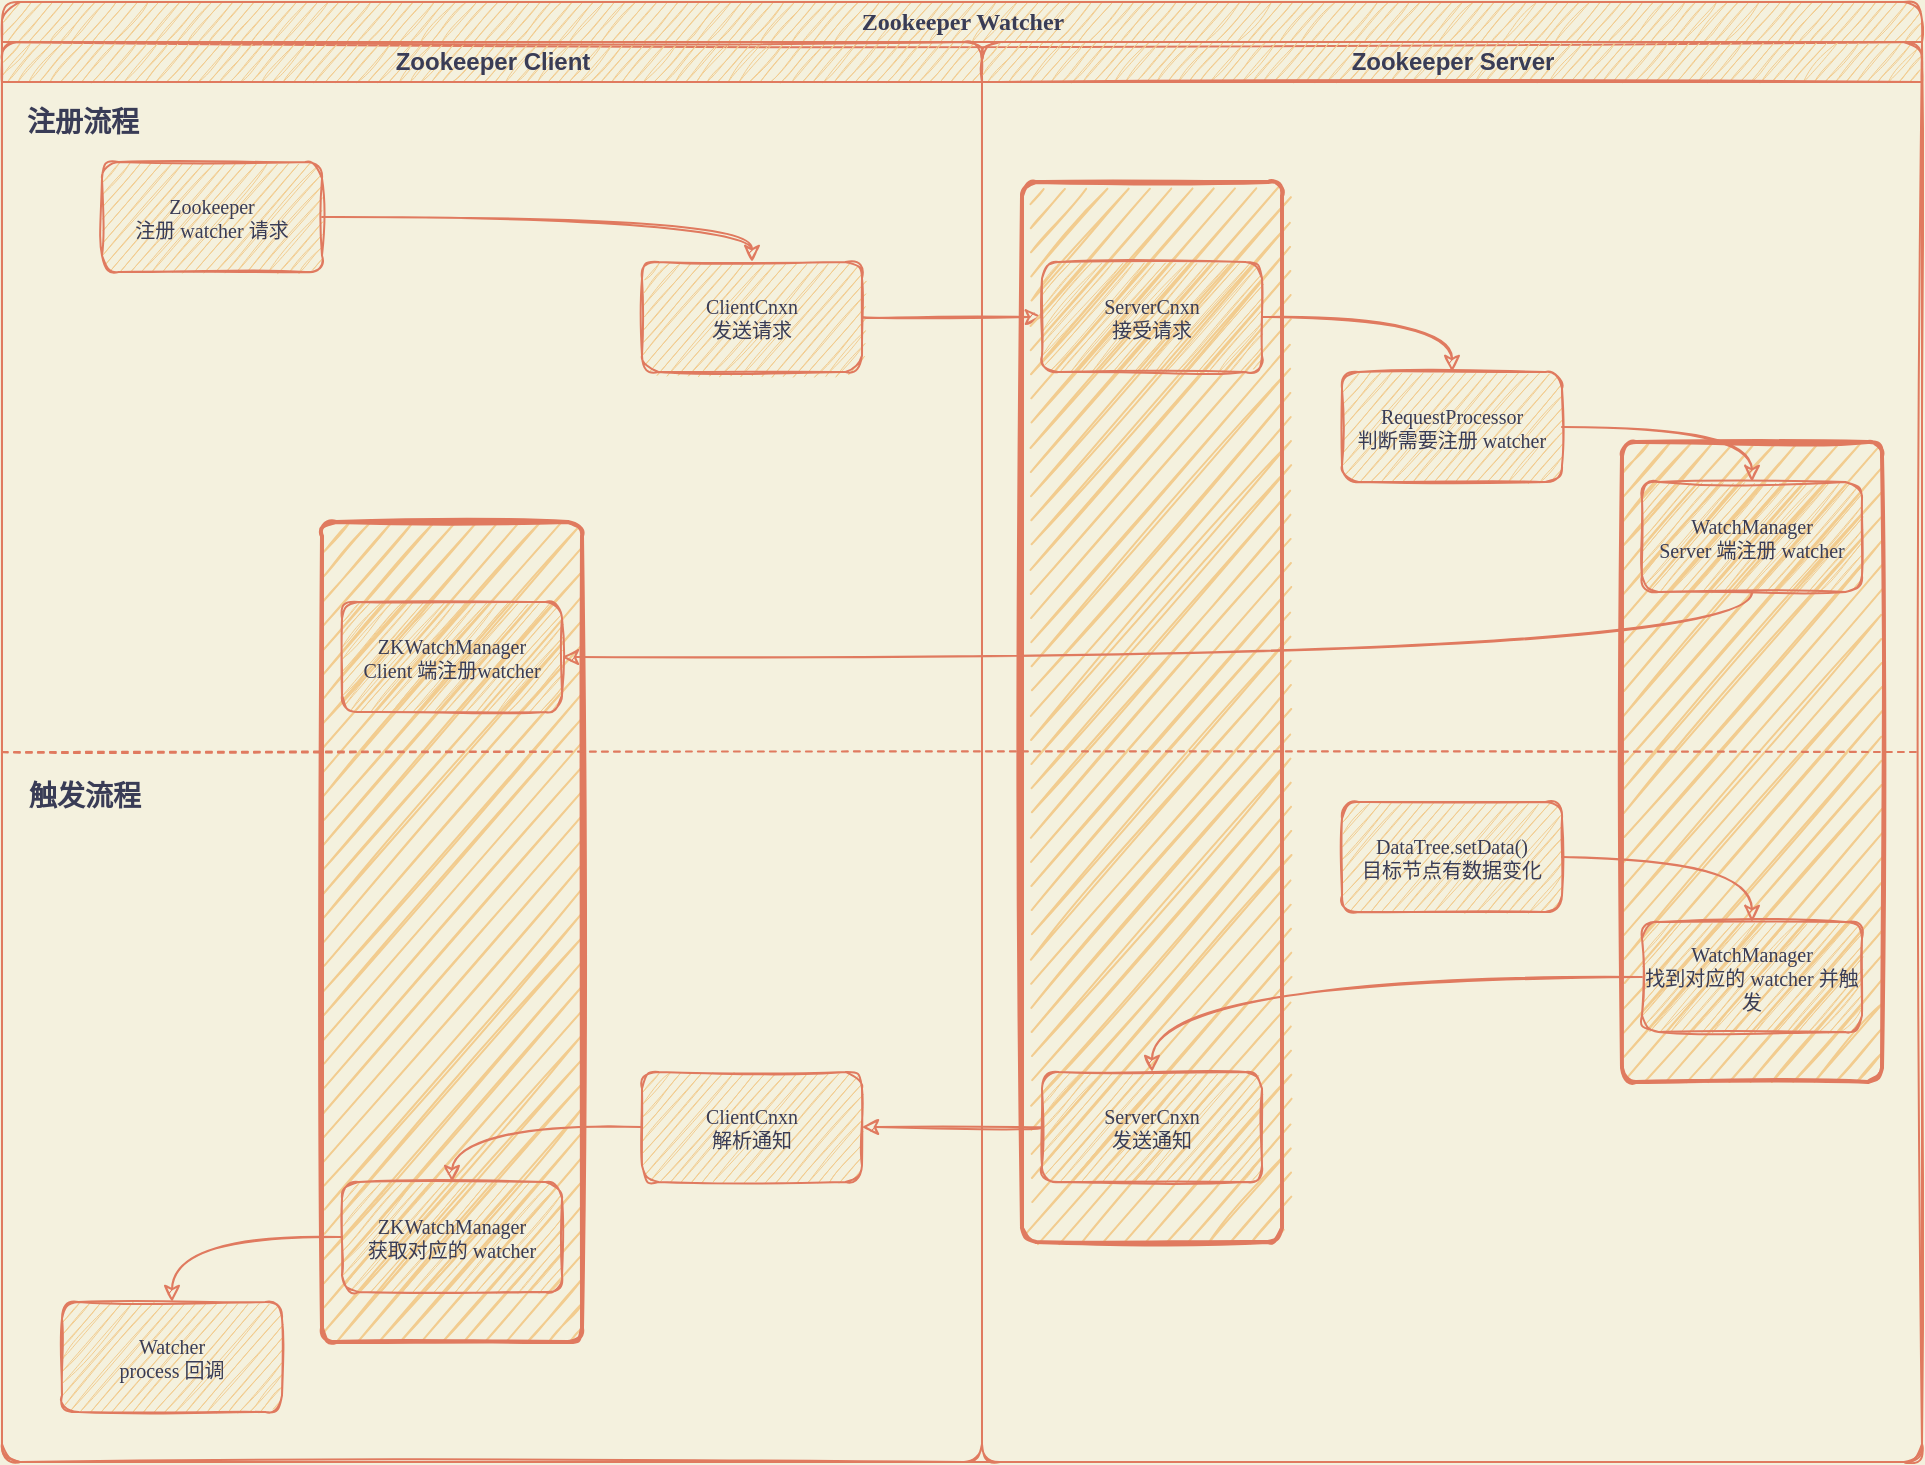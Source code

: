 <mxfile version="14.5.1" type="device"><diagram name="Page-1" id="74e2e168-ea6b-b213-b513-2b3c1d86103e"><mxGraphModel dx="946" dy="680" grid="1" gridSize="10" guides="1" tooltips="1" connect="1" arrows="1" fold="1" page="1" pageScale="1" pageWidth="1100" pageHeight="850" background="#F4F1DE" math="0" shadow="0"><root><mxCell id="0"/><mxCell id="1" parent="0"/><mxCell id="77e6c97f196da883-1" value="&lt;font style=&quot;font-size: 12px&quot;&gt;Zookeeper Watcher&lt;/font&gt;" style="swimlane;html=1;childLayout=stackLayout;startSize=20;shadow=0;labelBackgroundColor=none;strokeWidth=1;fontFamily=Verdana;fontSize=8;align=center;fillColor=#F2CC8F;strokeColor=#E07A5F;fontColor=#393C56;sketch=1;rounded=1;" parent="1" vertex="1"><mxGeometry x="10" y="10" width="960" height="730" as="geometry"/></mxCell><mxCell id="77e6c97f196da883-2" value="Zookeeper Client" style="swimlane;html=1;startSize=20;fillColor=#F2CC8F;strokeColor=#E07A5F;fontColor=#393C56;sketch=1;rounded=1;" parent="77e6c97f196da883-1" vertex="1"><mxGeometry y="20" width="490" height="710" as="geometry"/></mxCell><mxCell id="h1it2m604SQy7Xn9jERq-17" style="edgeStyle=orthogonalEdgeStyle;orthogonalLoop=1;jettySize=auto;html=1;exitX=1;exitY=0.5;exitDx=0;exitDy=0;entryX=0.5;entryY=0;entryDx=0;entryDy=0;labelBackgroundColor=#F4F1DE;strokeColor=#E07A5F;fontColor=#393C56;sketch=1;curved=1;" parent="77e6c97f196da883-2" source="77e6c97f196da883-8" target="h1it2m604SQy7Xn9jERq-6" edge="1"><mxGeometry relative="1" as="geometry"/></mxCell><mxCell id="77e6c97f196da883-8" value="&lt;font style=&quot;font-size: 10px&quot;&gt;Zookeeper&lt;br&gt;注册 watcher 请求&lt;br&gt;&lt;/font&gt;" style="whiteSpace=wrap;html=1;shadow=0;labelBackgroundColor=none;strokeWidth=1;fontFamily=Verdana;fontSize=8;align=center;fillColor=#F2CC8F;strokeColor=#E07A5F;fontColor=#393C56;sketch=1;rounded=1;" parent="77e6c97f196da883-2" vertex="1"><mxGeometry x="50" y="60" width="110" height="55" as="geometry"/></mxCell><mxCell id="h1it2m604SQy7Xn9jERq-6" value="&lt;font style=&quot;font-size: 10px&quot;&gt;ClientCnxn&lt;br&gt;发送请求&lt;br&gt;&lt;/font&gt;" style="whiteSpace=wrap;html=1;shadow=0;labelBackgroundColor=none;strokeWidth=1;fontFamily=Verdana;fontSize=8;align=center;fillColor=#F2CC8F;strokeColor=#E07A5F;fontColor=#393C56;sketch=1;rounded=1;" parent="77e6c97f196da883-2" vertex="1"><mxGeometry x="320" y="110" width="110" height="55" as="geometry"/></mxCell><mxCell id="h1it2m604SQy7Xn9jERq-14" value="&lt;font style=&quot;font-size: 10px&quot;&gt;ClientCnxn&lt;br&gt;解析通知&lt;br&gt;&lt;/font&gt;" style="whiteSpace=wrap;html=1;shadow=0;labelBackgroundColor=none;strokeWidth=1;fontFamily=Verdana;fontSize=8;align=center;fillColor=#F2CC8F;strokeColor=#E07A5F;fontColor=#393C56;sketch=1;rounded=1;" parent="77e6c97f196da883-2" vertex="1"><mxGeometry x="320" y="515" width="110" height="55" as="geometry"/></mxCell><mxCell id="h1it2m604SQy7Xn9jERq-22" value="&lt;font style=&quot;font-size: 10px&quot;&gt;Watcher&lt;br&gt;process 回调&lt;br&gt;&lt;/font&gt;" style="whiteSpace=wrap;html=1;shadow=0;labelBackgroundColor=none;strokeWidth=1;fontFamily=Verdana;fontSize=8;align=center;fillColor=#F2CC8F;strokeColor=#E07A5F;fontColor=#393C56;sketch=1;rounded=1;" parent="77e6c97f196da883-2" vertex="1"><mxGeometry x="30" y="630" width="110" height="55" as="geometry"/></mxCell><mxCell id="h1it2m604SQy7Xn9jERq-29" value="" style="whiteSpace=wrap;html=1;absoluteArcSize=1;arcSize=14;strokeWidth=2;fillColor=#F2CC8F;strokeColor=#E07A5F;fontColor=#393C56;sketch=1;rounded=1;" parent="77e6c97f196da883-2" vertex="1"><mxGeometry x="160" y="240" width="130" height="410" as="geometry"/></mxCell><mxCell id="h1it2m604SQy7Xn9jERq-26" style="edgeStyle=orthogonalEdgeStyle;orthogonalLoop=1;jettySize=auto;html=1;entryX=0.5;entryY=0;entryDx=0;entryDy=0;labelBackgroundColor=#F4F1DE;strokeColor=#E07A5F;fontColor=#393C56;sketch=1;curved=1;" parent="77e6c97f196da883-2" source="h1it2m604SQy7Xn9jERq-14" target="h1it2m604SQy7Xn9jERq-16" edge="1"><mxGeometry relative="1" as="geometry"/></mxCell><mxCell id="h1it2m604SQy7Xn9jERq-27" style="edgeStyle=orthogonalEdgeStyle;orthogonalLoop=1;jettySize=auto;html=1;entryX=0.5;entryY=0;entryDx=0;entryDy=0;labelBackgroundColor=#F4F1DE;strokeColor=#E07A5F;fontColor=#393C56;sketch=1;curved=1;" parent="77e6c97f196da883-2" source="h1it2m604SQy7Xn9jERq-16" target="h1it2m604SQy7Xn9jERq-22" edge="1"><mxGeometry relative="1" as="geometry"/></mxCell><mxCell id="h1it2m604SQy7Xn9jERq-15" value="&lt;font style=&quot;font-size: 10px&quot;&gt;ZKWatchManager&lt;br&gt;Client 端注册watcher&lt;br&gt;&lt;/font&gt;" style="whiteSpace=wrap;html=1;shadow=0;labelBackgroundColor=none;strokeWidth=1;fontFamily=Verdana;fontSize=8;align=center;fillColor=#F2CC8F;strokeColor=#E07A5F;fontColor=#393C56;sketch=1;rounded=1;" parent="77e6c97f196da883-2" vertex="1"><mxGeometry x="170" y="280" width="110" height="55" as="geometry"/></mxCell><mxCell id="h1it2m604SQy7Xn9jERq-16" value="&lt;font style=&quot;font-size: 10px&quot;&gt;ZKWatchManager&lt;br&gt;获取对应的 watcher&lt;br&gt;&lt;/font&gt;" style="whiteSpace=wrap;html=1;shadow=0;labelBackgroundColor=none;strokeWidth=1;fontFamily=Verdana;fontSize=8;align=center;fillColor=#F2CC8F;strokeColor=#E07A5F;fontColor=#393C56;sketch=1;rounded=1;" parent="77e6c97f196da883-2" vertex="1"><mxGeometry x="170" y="570" width="110" height="55" as="geometry"/></mxCell><mxCell id="h1it2m604SQy7Xn9jERq-30" value="注册流程" style="text;html=1;align=center;verticalAlign=middle;resizable=0;points=[];autosize=1;fontSize=14;fontStyle=1;fontColor=#393C56;sketch=1;rounded=1;" parent="77e6c97f196da883-2" vertex="1"><mxGeometry x="5" y="30" width="70" height="20" as="geometry"/></mxCell><mxCell id="h1it2m604SQy7Xn9jERq-31" value="触发流程" style="text;html=1;align=center;verticalAlign=middle;resizable=0;points=[];autosize=1;fontSize=14;fontStyle=1;fontColor=#393C56;sketch=1;rounded=1;" parent="77e6c97f196da883-2" vertex="1"><mxGeometry x="6" y="367" width="70" height="20" as="geometry"/></mxCell><mxCell id="h1it2m604SQy7Xn9jERq-18" style="edgeStyle=orthogonalEdgeStyle;orthogonalLoop=1;jettySize=auto;html=1;exitX=1;exitY=0.5;exitDx=0;exitDy=0;entryX=0;entryY=0.5;entryDx=0;entryDy=0;labelBackgroundColor=#F4F1DE;strokeColor=#E07A5F;fontColor=#393C56;sketch=1;curved=1;" parent="77e6c97f196da883-1" source="h1it2m604SQy7Xn9jERq-6" target="h1it2m604SQy7Xn9jERq-7" edge="1"><mxGeometry relative="1" as="geometry"/></mxCell><mxCell id="77e6c97f196da883-3" value="Zookeeper Server" style="swimlane;html=1;startSize=20;fillColor=#F2CC8F;strokeColor=#E07A5F;fontColor=#393C56;sketch=1;rounded=1;" parent="77e6c97f196da883-1" vertex="1"><mxGeometry x="490" y="20" width="470" height="710" as="geometry"/></mxCell><mxCell id="h1it2m604SQy7Xn9jERq-8" value="&lt;font style=&quot;font-size: 10px&quot;&gt;RequestProcessor&lt;br&gt;判断需要注册 watcher&lt;br&gt;&lt;/font&gt;" style="whiteSpace=wrap;html=1;shadow=0;labelBackgroundColor=none;strokeWidth=1;fontFamily=Verdana;fontSize=8;align=center;fillColor=#F2CC8F;strokeColor=#E07A5F;fontColor=#393C56;sketch=1;rounded=1;" parent="77e6c97f196da883-3" vertex="1"><mxGeometry x="180" y="165" width="110" height="55" as="geometry"/></mxCell><mxCell id="h1it2m604SQy7Xn9jERq-11" value="&lt;font style=&quot;font-size: 10px&quot;&gt;DataTree.setData()&lt;br&gt;目标节点有数据变化&lt;br&gt;&lt;/font&gt;" style="whiteSpace=wrap;html=1;shadow=0;labelBackgroundColor=none;strokeWidth=1;fontFamily=Verdana;fontSize=8;align=center;fillColor=#F2CC8F;strokeColor=#E07A5F;fontColor=#393C56;sketch=1;rounded=1;" parent="77e6c97f196da883-3" vertex="1"><mxGeometry x="180" y="380" width="110" height="55" as="geometry"/></mxCell><mxCell id="h1it2m604SQy7Xn9jERq-28" value="" style="whiteSpace=wrap;html=1;absoluteArcSize=1;arcSize=14;strokeWidth=2;fillColor=#F2CC8F;strokeColor=#E07A5F;fontColor=#393C56;sketch=1;rounded=1;" parent="77e6c97f196da883-3" vertex="1"><mxGeometry x="20" y="70" width="130" height="530" as="geometry"/></mxCell><mxCell id="h1it2m604SQy7Xn9jERq-7" value="&lt;font style=&quot;font-size: 10px&quot;&gt;ServerCnxn&lt;br&gt;接受请求&lt;br&gt;&lt;/font&gt;" style="whiteSpace=wrap;html=1;shadow=0;labelBackgroundColor=none;strokeWidth=1;fontFamily=Verdana;fontSize=8;align=center;fillColor=#F2CC8F;strokeColor=#E07A5F;fontColor=#393C56;sketch=1;rounded=1;" parent="77e6c97f196da883-3" vertex="1"><mxGeometry x="30" y="110" width="110" height="55" as="geometry"/></mxCell><mxCell id="h1it2m604SQy7Xn9jERq-19" style="edgeStyle=orthogonalEdgeStyle;orthogonalLoop=1;jettySize=auto;html=1;exitX=1;exitY=0.5;exitDx=0;exitDy=0;entryX=0.5;entryY=0;entryDx=0;entryDy=0;labelBackgroundColor=#F4F1DE;strokeColor=#E07A5F;fontColor=#393C56;sketch=1;curved=1;" parent="77e6c97f196da883-3" source="h1it2m604SQy7Xn9jERq-7" target="h1it2m604SQy7Xn9jERq-8" edge="1"><mxGeometry relative="1" as="geometry"/></mxCell><mxCell id="h1it2m604SQy7Xn9jERq-13" value="&lt;font style=&quot;font-size: 10px&quot;&gt;ServerCnxn&lt;br&gt;发送通知&lt;br&gt;&lt;/font&gt;" style="whiteSpace=wrap;html=1;shadow=0;labelBackgroundColor=none;strokeWidth=1;fontFamily=Verdana;fontSize=8;align=center;fillColor=#F2CC8F;strokeColor=#E07A5F;fontColor=#393C56;sketch=1;rounded=1;" parent="77e6c97f196da883-3" vertex="1"><mxGeometry x="30" y="515" width="110" height="55" as="geometry"/></mxCell><mxCell id="LUvFl3cvpffzocZe-k0G-1" value="" style="whiteSpace=wrap;html=1;absoluteArcSize=1;arcSize=14;strokeWidth=2;fillColor=#F2CC8F;strokeColor=#E07A5F;fontColor=#393C56;sketch=1;rounded=1;" vertex="1" parent="77e6c97f196da883-3"><mxGeometry x="320" y="200" width="130" height="320" as="geometry"/></mxCell><mxCell id="h1it2m604SQy7Xn9jERq-20" style="edgeStyle=orthogonalEdgeStyle;orthogonalLoop=1;jettySize=auto;html=1;exitX=1;exitY=0.5;exitDx=0;exitDy=0;entryX=0.5;entryY=0;entryDx=0;entryDy=0;labelBackgroundColor=#F4F1DE;strokeColor=#E07A5F;fontColor=#393C56;sketch=1;curved=1;" parent="77e6c97f196da883-3" source="h1it2m604SQy7Xn9jERq-8" target="h1it2m604SQy7Xn9jERq-9" edge="1"><mxGeometry relative="1" as="geometry"/></mxCell><mxCell id="h1it2m604SQy7Xn9jERq-9" value="&lt;font style=&quot;font-size: 10px&quot;&gt;WatchManager &lt;br&gt;Server 端注册&amp;nbsp;watcher&lt;br&gt;&lt;/font&gt;" style="whiteSpace=wrap;html=1;shadow=0;labelBackgroundColor=none;strokeWidth=1;fontFamily=Verdana;fontSize=8;align=center;fillColor=#F2CC8F;strokeColor=#E07A5F;fontColor=#393C56;sketch=1;rounded=1;" parent="77e6c97f196da883-3" vertex="1"><mxGeometry x="330" y="220" width="110" height="55" as="geometry"/></mxCell><mxCell id="h1it2m604SQy7Xn9jERq-23" style="edgeStyle=orthogonalEdgeStyle;orthogonalLoop=1;jettySize=auto;html=1;entryX=0.5;entryY=0;entryDx=0;entryDy=0;labelBackgroundColor=#F4F1DE;strokeColor=#E07A5F;fontColor=#393C56;sketch=1;curved=1;" parent="77e6c97f196da883-3" source="h1it2m604SQy7Xn9jERq-11" target="h1it2m604SQy7Xn9jERq-12" edge="1"><mxGeometry relative="1" as="geometry"/></mxCell><mxCell id="h1it2m604SQy7Xn9jERq-12" value="&lt;font style=&quot;font-size: 10px&quot;&gt;WatchManager&lt;br&gt;找到对应的 watcher 并触发&lt;br&gt;&lt;/font&gt;" style="whiteSpace=wrap;html=1;shadow=0;labelBackgroundColor=none;strokeWidth=1;fontFamily=Verdana;fontSize=8;align=center;fillColor=#F2CC8F;strokeColor=#E07A5F;fontColor=#393C56;sketch=1;rounded=1;" parent="77e6c97f196da883-3" vertex="1"><mxGeometry x="330" y="440" width="110" height="55" as="geometry"/></mxCell><mxCell id="h1it2m604SQy7Xn9jERq-24" style="edgeStyle=orthogonalEdgeStyle;orthogonalLoop=1;jettySize=auto;html=1;entryX=0.5;entryY=0;entryDx=0;entryDy=0;labelBackgroundColor=#F4F1DE;strokeColor=#E07A5F;fontColor=#393C56;sketch=1;curved=1;" parent="77e6c97f196da883-3" source="h1it2m604SQy7Xn9jERq-12" target="h1it2m604SQy7Xn9jERq-13" edge="1"><mxGeometry relative="1" as="geometry"/></mxCell><mxCell id="h1it2m604SQy7Xn9jERq-10" value="" style="endArrow=none;dashed=1;html=1;exitX=0;exitY=0.5;exitDx=0;exitDy=0;entryX=1;entryY=0.5;entryDx=0;entryDy=0;labelBackgroundColor=#F4F1DE;strokeColor=#E07A5F;fontColor=#393C56;sketch=1;curved=1;" parent="77e6c97f196da883-1" source="77e6c97f196da883-2" target="77e6c97f196da883-3" edge="1"><mxGeometry width="50" height="50" relative="1" as="geometry"><mxPoint y="150" as="sourcePoint"/><mxPoint x="960" y="150" as="targetPoint"/></mxGeometry></mxCell><mxCell id="h1it2m604SQy7Xn9jERq-25" style="edgeStyle=orthogonalEdgeStyle;orthogonalLoop=1;jettySize=auto;html=1;entryX=1;entryY=0.5;entryDx=0;entryDy=0;labelBackgroundColor=#F4F1DE;strokeColor=#E07A5F;fontColor=#393C56;sketch=1;curved=1;" parent="77e6c97f196da883-1" source="h1it2m604SQy7Xn9jERq-13" target="h1it2m604SQy7Xn9jERq-14" edge="1"><mxGeometry relative="1" as="geometry"/></mxCell><mxCell id="h1it2m604SQy7Xn9jERq-21" style="edgeStyle=orthogonalEdgeStyle;orthogonalLoop=1;jettySize=auto;html=1;exitX=0.5;exitY=1;exitDx=0;exitDy=0;entryX=1;entryY=0.5;entryDx=0;entryDy=0;labelBackgroundColor=#F4F1DE;strokeColor=#E07A5F;fontColor=#393C56;sketch=1;curved=1;" parent="77e6c97f196da883-1" source="h1it2m604SQy7Xn9jERq-9" target="h1it2m604SQy7Xn9jERq-15" edge="1"><mxGeometry relative="1" as="geometry"/></mxCell></root></mxGraphModel></diagram></mxfile>